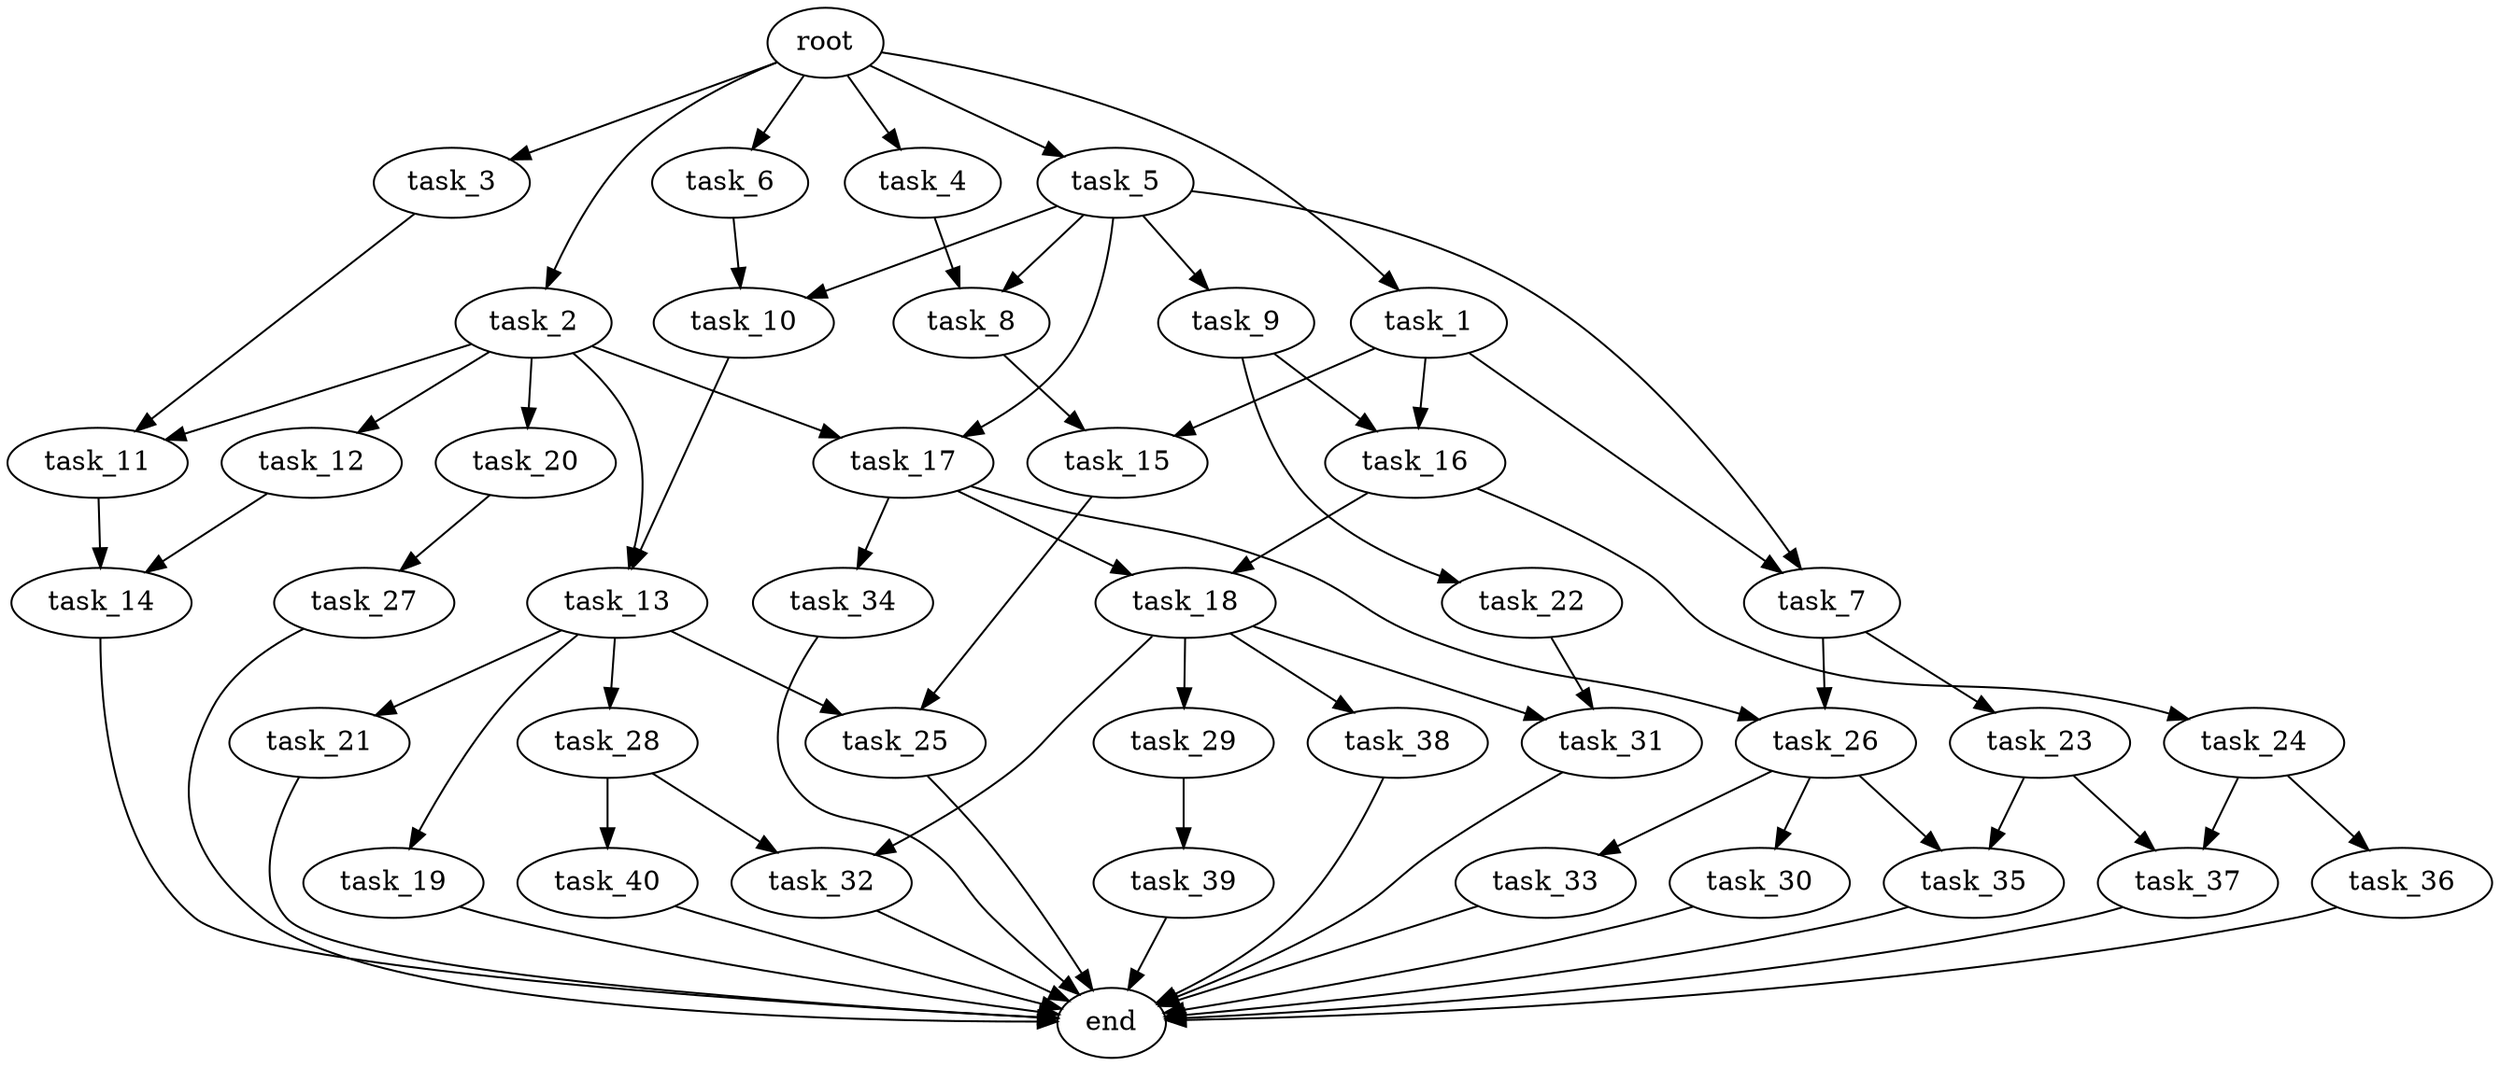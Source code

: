 digraph G {
  root [size="0.000000e+00"];
  task_1 [size="4.416724e+09"];
  task_2 [size="9.173337e+09"];
  task_3 [size="4.610494e+09"];
  task_4 [size="1.397436e+09"];
  task_5 [size="4.661912e+09"];
  task_6 [size="9.738274e+09"];
  task_7 [size="3.744243e+09"];
  task_8 [size="7.412749e+09"];
  task_9 [size="8.599835e+09"];
  task_10 [size="1.534101e+09"];
  task_11 [size="9.351497e+08"];
  task_12 [size="5.453017e+09"];
  task_13 [size="7.082252e+09"];
  task_14 [size="2.544469e+09"];
  task_15 [size="7.979152e+09"];
  task_16 [size="3.214039e+09"];
  task_17 [size="9.317777e+09"];
  task_18 [size="7.912378e+09"];
  task_19 [size="5.907417e+09"];
  task_20 [size="7.359802e+09"];
  task_21 [size="9.691303e+09"];
  task_22 [size="3.025809e+09"];
  task_23 [size="5.427773e+09"];
  task_24 [size="4.926889e+09"];
  task_25 [size="4.314789e+09"];
  task_26 [size="6.340839e+09"];
  task_27 [size="8.295319e+09"];
  task_28 [size="1.983544e+09"];
  task_29 [size="2.090487e+09"];
  task_30 [size="2.345547e+09"];
  task_31 [size="1.702385e+09"];
  task_32 [size="5.896088e+09"];
  task_33 [size="5.582342e+09"];
  task_34 [size="3.543547e+09"];
  task_35 [size="3.580326e+09"];
  task_36 [size="6.175495e+09"];
  task_37 [size="5.725408e+08"];
  task_38 [size="3.403593e+09"];
  task_39 [size="7.164400e+09"];
  task_40 [size="6.655456e+09"];
  end [size="0.000000e+00"];

  root -> task_1 [size="1.000000e-12"];
  root -> task_2 [size="1.000000e-12"];
  root -> task_3 [size="1.000000e-12"];
  root -> task_4 [size="1.000000e-12"];
  root -> task_5 [size="1.000000e-12"];
  root -> task_6 [size="1.000000e-12"];
  task_1 -> task_7 [size="1.872122e+08"];
  task_1 -> task_15 [size="3.989576e+08"];
  task_1 -> task_16 [size="1.607020e+08"];
  task_2 -> task_11 [size="4.675749e+07"];
  task_2 -> task_12 [size="5.453017e+08"];
  task_2 -> task_13 [size="3.541126e+08"];
  task_2 -> task_17 [size="4.658888e+08"];
  task_2 -> task_20 [size="7.359802e+08"];
  task_3 -> task_11 [size="4.675749e+07"];
  task_4 -> task_8 [size="3.706374e+08"];
  task_5 -> task_7 [size="1.872122e+08"];
  task_5 -> task_8 [size="3.706374e+08"];
  task_5 -> task_9 [size="8.599835e+08"];
  task_5 -> task_10 [size="7.670505e+07"];
  task_5 -> task_17 [size="4.658888e+08"];
  task_6 -> task_10 [size="7.670505e+07"];
  task_7 -> task_23 [size="5.427773e+08"];
  task_7 -> task_26 [size="3.170420e+08"];
  task_8 -> task_15 [size="3.989576e+08"];
  task_9 -> task_16 [size="1.607020e+08"];
  task_9 -> task_22 [size="3.025809e+08"];
  task_10 -> task_13 [size="3.541126e+08"];
  task_11 -> task_14 [size="1.272235e+08"];
  task_12 -> task_14 [size="1.272235e+08"];
  task_13 -> task_19 [size="5.907417e+08"];
  task_13 -> task_21 [size="9.691303e+08"];
  task_13 -> task_25 [size="2.157395e+08"];
  task_13 -> task_28 [size="1.983544e+08"];
  task_14 -> end [size="1.000000e-12"];
  task_15 -> task_25 [size="2.157395e+08"];
  task_16 -> task_18 [size="3.956189e+08"];
  task_16 -> task_24 [size="4.926889e+08"];
  task_17 -> task_18 [size="3.956189e+08"];
  task_17 -> task_26 [size="3.170420e+08"];
  task_17 -> task_34 [size="3.543547e+08"];
  task_18 -> task_29 [size="2.090487e+08"];
  task_18 -> task_31 [size="8.511926e+07"];
  task_18 -> task_32 [size="2.948044e+08"];
  task_18 -> task_38 [size="3.403593e+08"];
  task_19 -> end [size="1.000000e-12"];
  task_20 -> task_27 [size="8.295319e+08"];
  task_21 -> end [size="1.000000e-12"];
  task_22 -> task_31 [size="8.511926e+07"];
  task_23 -> task_35 [size="1.790163e+08"];
  task_23 -> task_37 [size="2.862704e+07"];
  task_24 -> task_36 [size="6.175495e+08"];
  task_24 -> task_37 [size="2.862704e+07"];
  task_25 -> end [size="1.000000e-12"];
  task_26 -> task_30 [size="2.345547e+08"];
  task_26 -> task_33 [size="5.582342e+08"];
  task_26 -> task_35 [size="1.790163e+08"];
  task_27 -> end [size="1.000000e-12"];
  task_28 -> task_32 [size="2.948044e+08"];
  task_28 -> task_40 [size="6.655456e+08"];
  task_29 -> task_39 [size="7.164400e+08"];
  task_30 -> end [size="1.000000e-12"];
  task_31 -> end [size="1.000000e-12"];
  task_32 -> end [size="1.000000e-12"];
  task_33 -> end [size="1.000000e-12"];
  task_34 -> end [size="1.000000e-12"];
  task_35 -> end [size="1.000000e-12"];
  task_36 -> end [size="1.000000e-12"];
  task_37 -> end [size="1.000000e-12"];
  task_38 -> end [size="1.000000e-12"];
  task_39 -> end [size="1.000000e-12"];
  task_40 -> end [size="1.000000e-12"];
}
